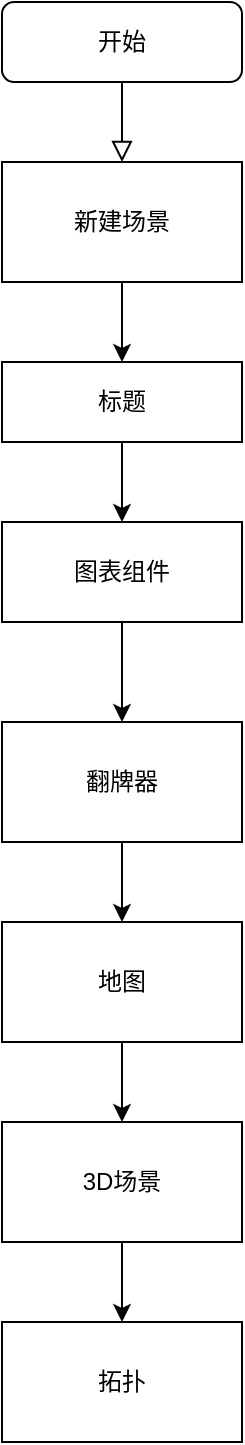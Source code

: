 <mxfile version="15.9.6" type="github">
  <diagram id="C5RBs43oDa-KdzZeNtuy" name="Page-1">
    <mxGraphModel dx="1294" dy="835" grid="1" gridSize="10" guides="1" tooltips="1" connect="1" arrows="1" fold="1" page="1" pageScale="1" pageWidth="827" pageHeight="1169" math="0" shadow="0">
      <root>
        <mxCell id="WIyWlLk6GJQsqaUBKTNV-0" />
        <mxCell id="WIyWlLk6GJQsqaUBKTNV-1" parent="WIyWlLk6GJQsqaUBKTNV-0" />
        <mxCell id="WIyWlLk6GJQsqaUBKTNV-2" value="" style="rounded=0;html=1;jettySize=auto;orthogonalLoop=1;fontSize=11;endArrow=block;endFill=0;endSize=8;strokeWidth=1;shadow=0;labelBackgroundColor=none;edgeStyle=orthogonalEdgeStyle;" parent="WIyWlLk6GJQsqaUBKTNV-1" source="WIyWlLk6GJQsqaUBKTNV-3" edge="1">
          <mxGeometry relative="1" as="geometry">
            <mxPoint x="220" y="160" as="targetPoint" />
          </mxGeometry>
        </mxCell>
        <mxCell id="WIyWlLk6GJQsqaUBKTNV-3" value="开始" style="rounded=1;whiteSpace=wrap;html=1;fontSize=12;glass=0;strokeWidth=1;shadow=0;" parent="WIyWlLk6GJQsqaUBKTNV-1" vertex="1">
          <mxGeometry x="160" y="80" width="120" height="40" as="geometry" />
        </mxCell>
        <mxCell id="YJ1XwpKjJDsEHSPNjQmD-10" value="" style="edgeStyle=none;rounded=0;orthogonalLoop=1;jettySize=auto;html=1;entryX=0.5;entryY=0;entryDx=0;entryDy=0;" edge="1" parent="WIyWlLk6GJQsqaUBKTNV-1" source="YJ1XwpKjJDsEHSPNjQmD-0" target="YJ1XwpKjJDsEHSPNjQmD-11">
          <mxGeometry relative="1" as="geometry" />
        </mxCell>
        <mxCell id="YJ1XwpKjJDsEHSPNjQmD-0" value="新建场景" style="rounded=0;whiteSpace=wrap;html=1;" vertex="1" parent="WIyWlLk6GJQsqaUBKTNV-1">
          <mxGeometry x="160" y="160" width="120" height="60" as="geometry" />
        </mxCell>
        <mxCell id="YJ1XwpKjJDsEHSPNjQmD-6" style="edgeStyle=none;rounded=0;orthogonalLoop=1;jettySize=auto;html=1;entryX=0.5;entryY=0;entryDx=0;entryDy=0;" edge="1" parent="WIyWlLk6GJQsqaUBKTNV-1" source="YJ1XwpKjJDsEHSPNjQmD-1" target="YJ1XwpKjJDsEHSPNjQmD-2">
          <mxGeometry relative="1" as="geometry" />
        </mxCell>
        <mxCell id="YJ1XwpKjJDsEHSPNjQmD-1" value="图表组件" style="rounded=0;whiteSpace=wrap;html=1;" vertex="1" parent="WIyWlLk6GJQsqaUBKTNV-1">
          <mxGeometry x="160" y="340" width="120" height="50" as="geometry" />
        </mxCell>
        <mxCell id="YJ1XwpKjJDsEHSPNjQmD-7" value="" style="edgeStyle=none;rounded=0;orthogonalLoop=1;jettySize=auto;html=1;" edge="1" parent="WIyWlLk6GJQsqaUBKTNV-1" source="YJ1XwpKjJDsEHSPNjQmD-2" target="YJ1XwpKjJDsEHSPNjQmD-3">
          <mxGeometry relative="1" as="geometry" />
        </mxCell>
        <mxCell id="YJ1XwpKjJDsEHSPNjQmD-2" value="翻牌器" style="rounded=0;whiteSpace=wrap;html=1;" vertex="1" parent="WIyWlLk6GJQsqaUBKTNV-1">
          <mxGeometry x="160" y="440" width="120" height="60" as="geometry" />
        </mxCell>
        <mxCell id="YJ1XwpKjJDsEHSPNjQmD-8" value="" style="edgeStyle=none;rounded=0;orthogonalLoop=1;jettySize=auto;html=1;" edge="1" parent="WIyWlLk6GJQsqaUBKTNV-1" source="YJ1XwpKjJDsEHSPNjQmD-3" target="YJ1XwpKjJDsEHSPNjQmD-4">
          <mxGeometry relative="1" as="geometry" />
        </mxCell>
        <mxCell id="YJ1XwpKjJDsEHSPNjQmD-3" value="地图" style="rounded=0;whiteSpace=wrap;html=1;" vertex="1" parent="WIyWlLk6GJQsqaUBKTNV-1">
          <mxGeometry x="160" y="540" width="120" height="60" as="geometry" />
        </mxCell>
        <mxCell id="YJ1XwpKjJDsEHSPNjQmD-9" value="" style="edgeStyle=none;rounded=0;orthogonalLoop=1;jettySize=auto;html=1;" edge="1" parent="WIyWlLk6GJQsqaUBKTNV-1" source="YJ1XwpKjJDsEHSPNjQmD-4" target="YJ1XwpKjJDsEHSPNjQmD-5">
          <mxGeometry relative="1" as="geometry" />
        </mxCell>
        <mxCell id="YJ1XwpKjJDsEHSPNjQmD-4" value="3D场景" style="rounded=0;whiteSpace=wrap;html=1;" vertex="1" parent="WIyWlLk6GJQsqaUBKTNV-1">
          <mxGeometry x="160" y="640" width="120" height="60" as="geometry" />
        </mxCell>
        <mxCell id="YJ1XwpKjJDsEHSPNjQmD-5" value="拓扑" style="rounded=0;whiteSpace=wrap;html=1;" vertex="1" parent="WIyWlLk6GJQsqaUBKTNV-1">
          <mxGeometry x="160" y="740" width="120" height="60" as="geometry" />
        </mxCell>
        <mxCell id="YJ1XwpKjJDsEHSPNjQmD-12" value="" style="edgeStyle=none;rounded=0;orthogonalLoop=1;jettySize=auto;html=1;" edge="1" parent="WIyWlLk6GJQsqaUBKTNV-1" source="YJ1XwpKjJDsEHSPNjQmD-11" target="YJ1XwpKjJDsEHSPNjQmD-1">
          <mxGeometry relative="1" as="geometry" />
        </mxCell>
        <mxCell id="YJ1XwpKjJDsEHSPNjQmD-11" value="标题" style="rounded=0;whiteSpace=wrap;html=1;" vertex="1" parent="WIyWlLk6GJQsqaUBKTNV-1">
          <mxGeometry x="160" y="260" width="120" height="40" as="geometry" />
        </mxCell>
      </root>
    </mxGraphModel>
  </diagram>
</mxfile>
